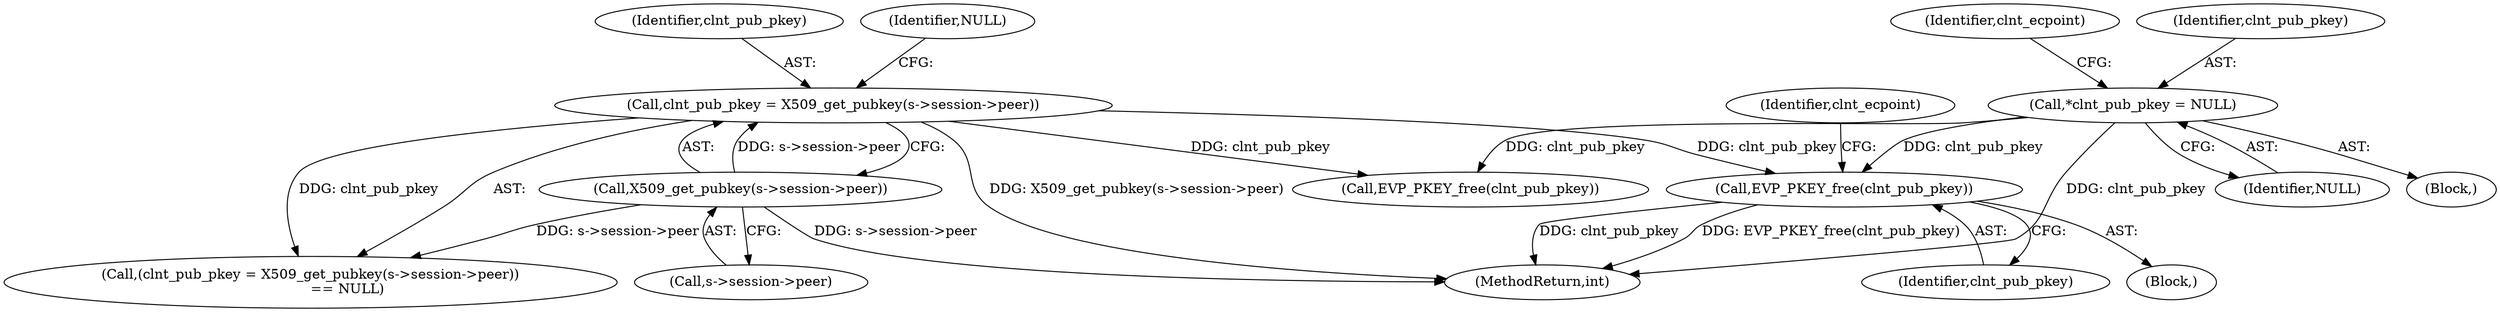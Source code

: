 digraph "0_openssl_3c66a669dfc7b3792f7af0758ea26fe8502ce70c@API" {
"1001494" [label="(Call,EVP_PKEY_free(clnt_pub_pkey))"];
"1001365" [label="(Call,clnt_pub_pkey = X509_get_pubkey(s->session->peer))"];
"1001367" [label="(Call,X509_get_pubkey(s->session->peer))"];
"1000173" [label="(Call,*clnt_pub_pkey = NULL)"];
"1001367" [label="(Call,X509_get_pubkey(s->session->peer))"];
"1001366" [label="(Identifier,clnt_pub_pkey)"];
"1001494" [label="(Call,EVP_PKEY_free(clnt_pub_pkey))"];
"1001373" [label="(Identifier,NULL)"];
"1000173" [label="(Call,*clnt_pub_pkey = NULL)"];
"1001495" [label="(Identifier,clnt_pub_pkey)"];
"1002143" [label="(Call,EVP_PKEY_free(clnt_pub_pkey))"];
"1000178" [label="(Identifier,clnt_ecpoint)"];
"1001254" [label="(Block,)"];
"1002163" [label="(MethodReturn,int)"];
"1000175" [label="(Identifier,NULL)"];
"1000174" [label="(Identifier,clnt_pub_pkey)"];
"1001364" [label="(Call,(clnt_pub_pkey = X509_get_pubkey(s->session->peer))\n                 == NULL)"];
"1001368" [label="(Call,s->session->peer)"];
"1000143" [label="(Block,)"];
"1001365" [label="(Call,clnt_pub_pkey = X509_get_pubkey(s->session->peer))"];
"1001497" [label="(Identifier,clnt_ecpoint)"];
"1001494" -> "1001254"  [label="AST: "];
"1001494" -> "1001495"  [label="CFG: "];
"1001495" -> "1001494"  [label="AST: "];
"1001497" -> "1001494"  [label="CFG: "];
"1001494" -> "1002163"  [label="DDG: EVP_PKEY_free(clnt_pub_pkey)"];
"1001494" -> "1002163"  [label="DDG: clnt_pub_pkey"];
"1001365" -> "1001494"  [label="DDG: clnt_pub_pkey"];
"1000173" -> "1001494"  [label="DDG: clnt_pub_pkey"];
"1001365" -> "1001364"  [label="AST: "];
"1001365" -> "1001367"  [label="CFG: "];
"1001366" -> "1001365"  [label="AST: "];
"1001367" -> "1001365"  [label="AST: "];
"1001373" -> "1001365"  [label="CFG: "];
"1001365" -> "1002163"  [label="DDG: X509_get_pubkey(s->session->peer)"];
"1001365" -> "1001364"  [label="DDG: clnt_pub_pkey"];
"1001367" -> "1001365"  [label="DDG: s->session->peer"];
"1001365" -> "1002143"  [label="DDG: clnt_pub_pkey"];
"1001367" -> "1001368"  [label="CFG: "];
"1001368" -> "1001367"  [label="AST: "];
"1001367" -> "1002163"  [label="DDG: s->session->peer"];
"1001367" -> "1001364"  [label="DDG: s->session->peer"];
"1000173" -> "1000143"  [label="AST: "];
"1000173" -> "1000175"  [label="CFG: "];
"1000174" -> "1000173"  [label="AST: "];
"1000175" -> "1000173"  [label="AST: "];
"1000178" -> "1000173"  [label="CFG: "];
"1000173" -> "1002163"  [label="DDG: clnt_pub_pkey"];
"1000173" -> "1002143"  [label="DDG: clnt_pub_pkey"];
}
